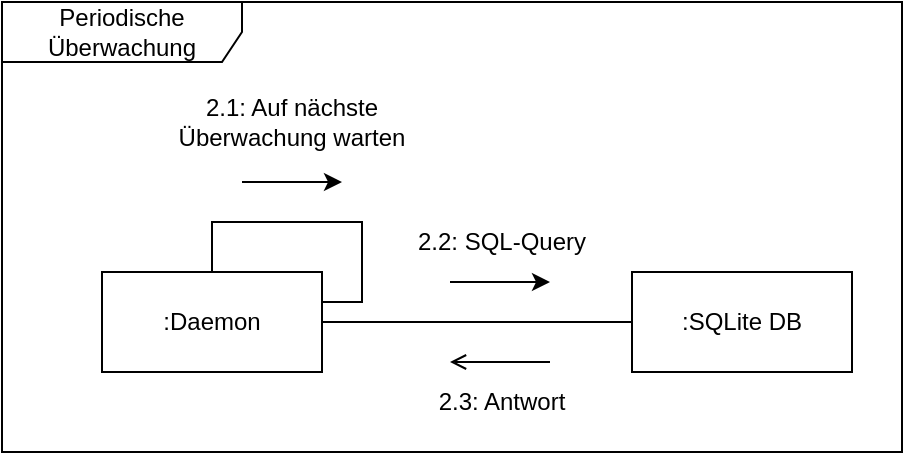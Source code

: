 <mxfile version="26.0.2">
  <diagram name="Seite-1" id="OugE_Da0BNDIx95Ucckc">
    <mxGraphModel dx="1502" dy="1291" grid="1" gridSize="10" guides="1" tooltips="1" connect="1" arrows="1" fold="1" page="1" pageScale="1" pageWidth="827" pageHeight="1169" math="0" shadow="0">
      <root>
        <mxCell id="0" />
        <mxCell id="1" parent="0" />
        <mxCell id="n1alNaBPGcqHg-QNzC8F-1" value="Periodische Überwachung" style="shape=umlFrame;whiteSpace=wrap;html=1;pointerEvents=0;width=120;height=30;" vertex="1" parent="1">
          <mxGeometry width="450" height="225" as="geometry" />
        </mxCell>
        <mxCell id="n1alNaBPGcqHg-QNzC8F-2" value=":Daemon" style="html=1;whiteSpace=wrap;" vertex="1" parent="1">
          <mxGeometry x="50" y="135" width="110" height="50" as="geometry" />
        </mxCell>
        <mxCell id="n1alNaBPGcqHg-QNzC8F-3" value="" style="endArrow=none;html=1;rounded=0;exitX=0.5;exitY=0;exitDx=0;exitDy=0;entryX=0.998;entryY=0.301;entryDx=0;entryDy=0;entryPerimeter=0;" edge="1" parent="1" source="n1alNaBPGcqHg-QNzC8F-2" target="n1alNaBPGcqHg-QNzC8F-2">
          <mxGeometry width="50" height="50" relative="1" as="geometry">
            <mxPoint x="120" y="140" as="sourcePoint" />
            <mxPoint x="170" y="90" as="targetPoint" />
            <Array as="points">
              <mxPoint x="105" y="110" />
              <mxPoint x="180" y="110" />
              <mxPoint x="180" y="150" />
            </Array>
          </mxGeometry>
        </mxCell>
        <mxCell id="n1alNaBPGcqHg-QNzC8F-4" value="" style="endArrow=classic;html=1;rounded=0;" edge="1" parent="1">
          <mxGeometry width="50" height="50" relative="1" as="geometry">
            <mxPoint x="120" y="90" as="sourcePoint" />
            <mxPoint x="170" y="90" as="targetPoint" />
          </mxGeometry>
        </mxCell>
        <mxCell id="n1alNaBPGcqHg-QNzC8F-5" value="2.1: Auf nächste&lt;div&gt;Überwachung warten&lt;/div&gt;" style="text;html=1;align=center;verticalAlign=middle;whiteSpace=wrap;rounded=0;" vertex="1" parent="1">
          <mxGeometry x="80" y="35" width="130" height="50" as="geometry" />
        </mxCell>
        <mxCell id="n1alNaBPGcqHg-QNzC8F-6" value="" style="endArrow=none;html=1;rounded=0;exitX=1;exitY=0.5;exitDx=0;exitDy=0;entryX=0;entryY=0.5;entryDx=0;entryDy=0;" edge="1" parent="1" target="n1alNaBPGcqHg-QNzC8F-11">
          <mxGeometry width="50" height="50" relative="1" as="geometry">
            <mxPoint x="160" y="160" as="sourcePoint" />
            <mxPoint x="240" y="160" as="targetPoint" />
          </mxGeometry>
        </mxCell>
        <mxCell id="n1alNaBPGcqHg-QNzC8F-7" value="2.2: SQL-Query" style="text;html=1;align=center;verticalAlign=middle;whiteSpace=wrap;rounded=0;" vertex="1" parent="1">
          <mxGeometry x="185" y="105" width="130" height="30" as="geometry" />
        </mxCell>
        <mxCell id="n1alNaBPGcqHg-QNzC8F-8" value="" style="endArrow=classic;html=1;rounded=0;" edge="1" parent="1">
          <mxGeometry width="50" height="50" relative="1" as="geometry">
            <mxPoint x="224" y="140" as="sourcePoint" />
            <mxPoint x="274" y="140" as="targetPoint" />
          </mxGeometry>
        </mxCell>
        <mxCell id="n1alNaBPGcqHg-QNzC8F-9" value="" style="endArrow=open;html=1;rounded=0;" edge="1" parent="1">
          <mxGeometry width="50" height="50" relative="1" as="geometry">
            <mxPoint x="274" y="180" as="sourcePoint" />
            <mxPoint x="224" y="180" as="targetPoint" />
          </mxGeometry>
        </mxCell>
        <mxCell id="n1alNaBPGcqHg-QNzC8F-10" value="2.3: Antwort" style="text;html=1;align=center;verticalAlign=middle;whiteSpace=wrap;rounded=0;" vertex="1" parent="1">
          <mxGeometry x="185" y="185" width="130" height="30" as="geometry" />
        </mxCell>
        <mxCell id="n1alNaBPGcqHg-QNzC8F-11" value=":SQLite DB" style="html=1;whiteSpace=wrap;" vertex="1" parent="1">
          <mxGeometry x="315" y="135" width="110" height="50" as="geometry" />
        </mxCell>
      </root>
    </mxGraphModel>
  </diagram>
</mxfile>
